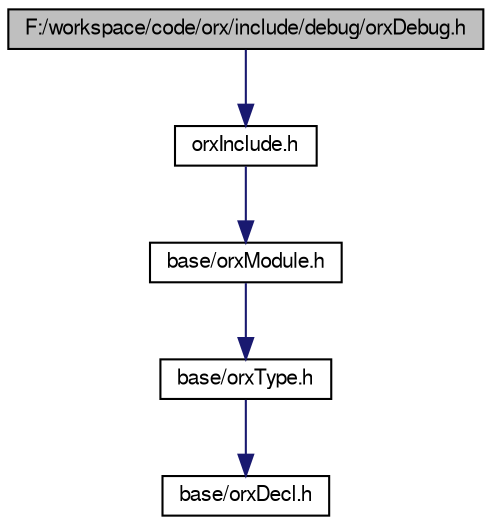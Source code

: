 digraph G
{
  bgcolor="transparent";
  edge [fontname="FreeSans",fontsize=10,labelfontname="FreeSans",labelfontsize=10];
  node [fontname="FreeSans",fontsize=10,shape=record];
  Node1 [label="F:/workspace/code/orx/include/debug/orxDebug.h",height=0.2,width=0.4,color="black", fillcolor="grey75", style="filled" fontcolor="black"];
  Node1 -> Node2 [color="midnightblue",fontsize=10,style="solid",fontname="FreeSans"];
  Node2 [label="orxInclude.h",height=0.2,width=0.4,color="black",URL="$orx_include_8h.html"];
  Node2 -> Node3 [color="midnightblue",fontsize=10,style="solid",fontname="FreeSans"];
  Node3 [label="base/orxModule.h",height=0.2,width=0.4,color="black",URL="$orx_module_8h.html"];
  Node3 -> Node4 [color="midnightblue",fontsize=10,style="solid",fontname="FreeSans"];
  Node4 [label="base/orxType.h",height=0.2,width=0.4,color="black",URL="$orx_type_8h.html"];
  Node4 -> Node5 [color="midnightblue",fontsize=10,style="solid",fontname="FreeSans"];
  Node5 [label="base/orxDecl.h",height=0.2,width=0.4,color="black",URL="$orx_decl_8h.html"];
}
